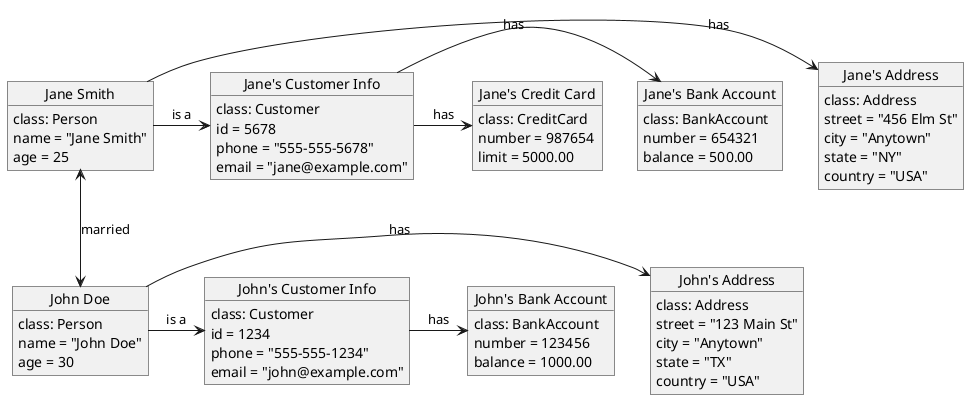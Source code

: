 @startuml

object "John Doe" as john {
    class: Person
    name = "John Doe"
    age = 30
}

object "Jane Smith" as jane {
    class: Person
    name = "Jane Smith"
    age = 25
}

object "John's Address" as johnAddress {
    class: Address
    street = "123 Main St"
    city = "Anytown"
    state = "TX"
    country = "USA"
}

object "Jane's Address" as janeAddress {
    class: Address
    street = "456 Elm St"
    city = "Anytown"
    state = "NY"
    country = "USA"
}

object "John's Bank Account" as johnBankAccount {
    class: BankAccount
    number = 123456
    balance = 1000.00
}

object "Jane's Bank Account" as janeBankAccount {
    class: BankAccount
    number = 654321
    balance = 500.00
}

object "Jane's Credit Card" as janeCreditCard {
    class: CreditCard
    number = 987654
    limit = 5000.00
}

object "John's Customer Info" as johnCustomer {
    class: Customer
    id = 1234
    phone = "555-555-1234"
    email = "john@example.com"
}

object "Jane's Customer Info" as janeCustomer {
    class: Customer
    id = 5678
    phone = "555-555-5678"
    email = "jane@example.com"
}
jane <-down-> john: married
john -> johnAddress : has
jane -> janeAddress : has
john -> johnCustomer : is a
jane -> janeCustomer : is a
johnCustomer -> johnBankAccount : has
janeCustomer -> janeBankAccount : has
janeCustomer -> janeCreditCard : has
@enduml
